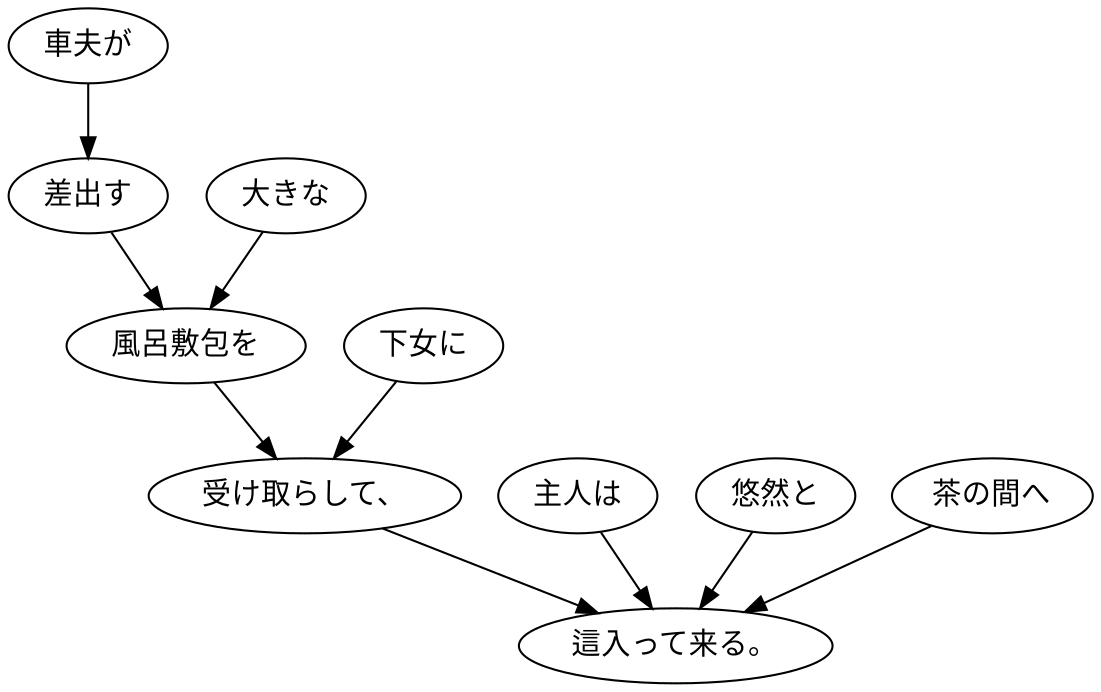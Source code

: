 digraph graph7024 {
	node0 [label="車夫が"];
	node1 [label="差出す"];
	node2 [label="大きな"];
	node3 [label="風呂敷包を"];
	node4 [label="下女に"];
	node5 [label="受け取らして、"];
	node6 [label="主人は"];
	node7 [label="悠然と"];
	node8 [label="茶の間へ"];
	node9 [label="這入って来る。"];
	node0 -> node1;
	node1 -> node3;
	node2 -> node3;
	node3 -> node5;
	node4 -> node5;
	node5 -> node9;
	node6 -> node9;
	node7 -> node9;
	node8 -> node9;
}
